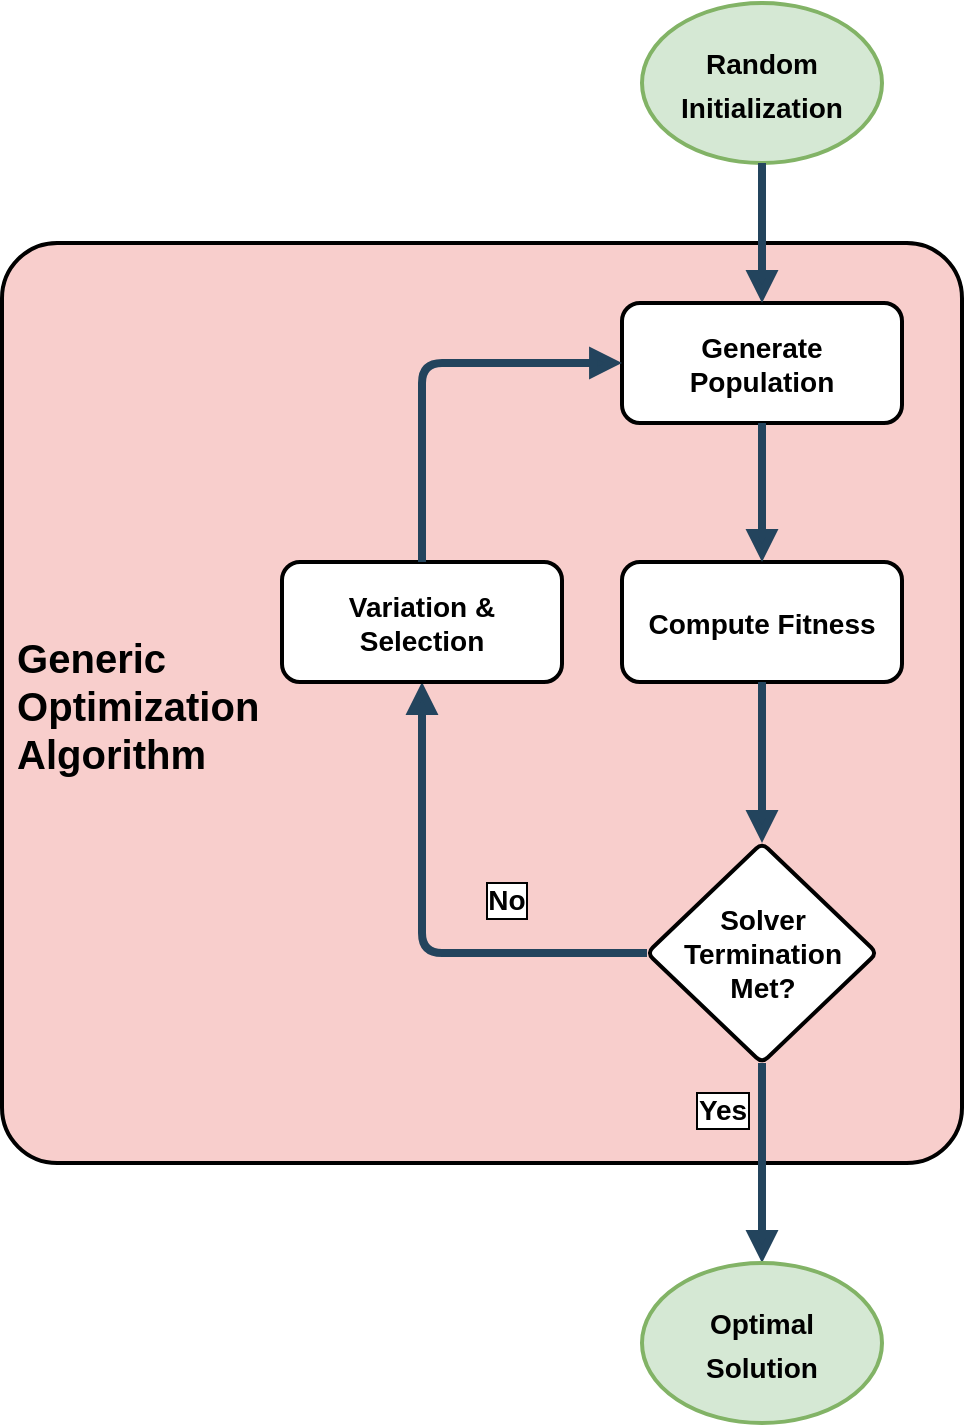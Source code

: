<mxfile version="18.0.5" type="device"><diagram name="Page-1" id="97916047-d0de-89f5-080d-49f4d83e522f"><mxGraphModel dx="834" dy="727" grid="1" gridSize="10" guides="1" tooltips="1" connect="1" arrows="1" fold="1" page="1" pageScale="1.5" pageWidth="1169" pageHeight="827" background="none" math="0" shadow="0"><root><mxCell id="0"/><mxCell id="1" parent="0"/><mxCell id="IJjgB9PuQHOOaG896B0K-77" value="" style="group" parent="1" vertex="1" connectable="0"><mxGeometry x="10" y="0.5" width="480" height="710" as="geometry"/></mxCell><mxCell id="IJjgB9PuQHOOaG896B0K-55" value=" Generic&#10; Optimization&#10; Algorithm" style="rounded=1;fillColor=#F8CECC;strokeColor=default;shadow=0;gradientColor=none;fontStyle=1;fontColor=#000000;fontSize=20;labelBackgroundColor=none;align=left;arcSize=6;strokeWidth=2;container=0;" parent="IJjgB9PuQHOOaG896B0K-77" vertex="1"><mxGeometry y="120" width="480" height="460" as="geometry"/></mxCell><mxCell id="IJjgB9PuQHOOaG896B0K-57" value="Generate&#10;Population" style="rounded=1;fillColor=#FFFFFF;strokeColor=default;shadow=0;gradientColor=none;fontStyle=1;fontColor=#000000;fontSize=14;strokeWidth=2;container=0;" parent="IJjgB9PuQHOOaG896B0K-77" vertex="1"><mxGeometry x="310" y="150" width="140" height="60" as="geometry"/></mxCell><mxCell id="IJjgB9PuQHOOaG896B0K-58" value="Compute Fitness" style="rounded=1;fillColor=#FFFFFF;strokeColor=default;shadow=0;gradientColor=none;fontStyle=1;fontColor=#000000;fontSize=14;strokeWidth=2;container=0;" parent="IJjgB9PuQHOOaG896B0K-77" vertex="1"><mxGeometry x="310" y="279.5" width="140" height="60" as="geometry"/></mxCell><mxCell id="IJjgB9PuQHOOaG896B0K-61" value="" style="edgeStyle=elbowEdgeStyle;elbow=vertical;strokeWidth=4;endArrow=block;endFill=1;fontStyle=1;strokeColor=#23445D;exitX=0.5;exitY=1;exitDx=0;exitDy=0;entryX=0.5;entryY=0;entryDx=0;entryDy=0;" parent="IJjgB9PuQHOOaG896B0K-77" source="IJjgB9PuQHOOaG896B0K-57" target="IJjgB9PuQHOOaG896B0K-58" edge="1"><mxGeometry x="-68" y="145.5" width="100" height="100" as="geometry"><mxPoint x="390" y="220" as="sourcePoint"/><mxPoint x="390" y="250" as="targetPoint"/></mxGeometry></mxCell><mxCell id="IJjgB9PuQHOOaG896B0K-62" value="&lt;b&gt;Solver Termination&lt;br&gt;Met?&lt;br&gt;&lt;/b&gt;" style="rhombus;whiteSpace=wrap;html=1;rounded=1;shadow=0;labelBackgroundColor=none;fontSize=14;fontColor=#000000;strokeColor=default;strokeWidth=2;fillColor=#FFFFFF;arcSize=8;container=0;" parent="IJjgB9PuQHOOaG896B0K-77" vertex="1"><mxGeometry x="322.5" y="420" width="115" height="110" as="geometry"/></mxCell><mxCell id="IJjgB9PuQHOOaG896B0K-63" value="" style="edgeStyle=elbowEdgeStyle;elbow=vertical;strokeWidth=4;endArrow=block;endFill=1;fontStyle=1;strokeColor=#23445D;exitX=0.5;exitY=1;exitDx=0;exitDy=0;entryX=0.5;entryY=0;entryDx=0;entryDy=0;" parent="IJjgB9PuQHOOaG896B0K-77" source="IJjgB9PuQHOOaG896B0K-58" target="IJjgB9PuQHOOaG896B0K-62" edge="1"><mxGeometry x="-58" y="155.5" width="100" height="100" as="geometry"><mxPoint x="390" y="310" as="sourcePoint"/><mxPoint x="390" y="340" as="targetPoint"/></mxGeometry></mxCell><mxCell id="IJjgB9PuQHOOaG896B0K-64" value="" style="edgeStyle=elbowEdgeStyle;elbow=vertical;strokeWidth=4;endArrow=block;endFill=1;fontStyle=1;strokeColor=#23445D;exitX=0;exitY=0.5;exitDx=0;exitDy=0;entryX=0.5;entryY=1;entryDx=0;entryDy=0;" parent="IJjgB9PuQHOOaG896B0K-77" source="IJjgB9PuQHOOaG896B0K-62" target="IJjgB9PuQHOOaG896B0K-71" edge="1"><mxGeometry x="-48" y="165.5" width="100" height="100" as="geometry"><mxPoint x="390" y="400" as="sourcePoint"/><mxPoint x="390" y="430" as="targetPoint"/><Array as="points"><mxPoint x="260" y="475"/></Array></mxGeometry></mxCell><mxCell id="IJjgB9PuQHOOaG896B0K-74" value="&lt;b&gt;No&lt;/b&gt;" style="edgeLabel;html=1;align=center;verticalAlign=middle;resizable=0;points=[];fontSize=14;fontColor=#000000;labelBorderColor=default;container=0;" parent="IJjgB9PuQHOOaG896B0K-64" vertex="1" connectable="0"><mxGeometry relative="1" as="geometry"><mxPoint x="42" y="-15" as="offset"/></mxGeometry></mxCell><mxCell id="IJjgB9PuQHOOaG896B0K-65" value="" style="edgeStyle=elbowEdgeStyle;elbow=vertical;strokeWidth=4;endArrow=block;endFill=1;fontStyle=1;strokeColor=#23445D;exitX=0.5;exitY=1;exitDx=0;exitDy=0;entryX=0.5;entryY=0;entryDx=0;entryDy=0;" parent="IJjgB9PuQHOOaG896B0K-77" source="IJjgB9PuQHOOaG896B0K-62" target="IJjgB9PuQHOOaG896B0K-70" edge="1"><mxGeometry x="-48" y="165.5" width="100" height="100" as="geometry"><mxPoint x="390" y="400" as="sourcePoint"/><mxPoint x="380" y="610" as="targetPoint"/></mxGeometry></mxCell><mxCell id="IJjgB9PuQHOOaG896B0K-76" value="&lt;b&gt;Yes&lt;/b&gt;" style="edgeLabel;html=1;align=center;verticalAlign=middle;resizable=0;points=[];fontSize=14;fontColor=#000000;labelBorderColor=default;" parent="IJjgB9PuQHOOaG896B0K-65" vertex="1" connectable="0"><mxGeometry relative="1" as="geometry"><mxPoint x="-20" y="-27" as="offset"/></mxGeometry></mxCell><mxCell id="IJjgB9PuQHOOaG896B0K-67" value="&lt;font style=&quot;font-size: 14px;&quot;&gt;&lt;b&gt;Random Initialization&lt;br&gt;&lt;/b&gt;&lt;/font&gt;" style="ellipse;whiteSpace=wrap;html=1;rounded=1;shadow=0;labelBackgroundColor=none;fontSize=18;strokeColor=#82b366;strokeWidth=2;fillColor=#d5e8d4;container=0;" parent="IJjgB9PuQHOOaG896B0K-77" vertex="1"><mxGeometry x="320" width="120" height="80" as="geometry"/></mxCell><mxCell id="IJjgB9PuQHOOaG896B0K-69" value="" style="edgeStyle=elbowEdgeStyle;elbow=vertical;strokeWidth=4;endArrow=block;endFill=1;fontStyle=1;strokeColor=#23445D;exitX=0.5;exitY=1;exitDx=0;exitDy=0;entryX=0.5;entryY=0;entryDx=0;entryDy=0;" parent="IJjgB9PuQHOOaG896B0K-77" source="IJjgB9PuQHOOaG896B0K-67" target="IJjgB9PuQHOOaG896B0K-57" edge="1"><mxGeometry x="-68" y="145.5" width="100" height="100" as="geometry"><mxPoint x="390" y="220" as="sourcePoint"/><mxPoint x="380" y="150" as="targetPoint"/></mxGeometry></mxCell><mxCell id="IJjgB9PuQHOOaG896B0K-70" value="&lt;font style=&quot;font-size: 14px;&quot;&gt;&lt;b&gt;Optimal&lt;br&gt;Solution&lt;/b&gt;&lt;/font&gt;" style="ellipse;whiteSpace=wrap;html=1;rounded=1;shadow=0;labelBackgroundColor=none;fontSize=18;strokeColor=#82b366;strokeWidth=2;fillColor=#d5e8d4;container=0;" parent="IJjgB9PuQHOOaG896B0K-77" vertex="1"><mxGeometry x="320" y="630" width="120" height="80" as="geometry"/></mxCell><mxCell id="IJjgB9PuQHOOaG896B0K-71" value="Variation &amp;&#10;Selection" style="rounded=1;fillColor=#FFFFFF;strokeColor=default;shadow=0;gradientColor=none;fontStyle=1;fontColor=#000000;fontSize=14;strokeWidth=2;container=0;" parent="IJjgB9PuQHOOaG896B0K-77" vertex="1"><mxGeometry x="140" y="279.5" width="140" height="60" as="geometry"/></mxCell><mxCell id="IJjgB9PuQHOOaG896B0K-72" value="" style="edgeStyle=elbowEdgeStyle;elbow=vertical;strokeWidth=4;endArrow=block;endFill=1;fontStyle=1;strokeColor=#23445D;exitX=0.5;exitY=0;exitDx=0;exitDy=0;entryX=0;entryY=0.5;entryDx=0;entryDy=0;" parent="IJjgB9PuQHOOaG896B0K-77" source="IJjgB9PuQHOOaG896B0K-71" target="IJjgB9PuQHOOaG896B0K-57" edge="1"><mxGeometry x="-38" y="175.5" width="100" height="100" as="geometry"><mxPoint x="332.5" y="485" as="sourcePoint"/><mxPoint x="210" y="220" as="targetPoint"/><Array as="points"><mxPoint x="250" y="180"/></Array></mxGeometry></mxCell></root></mxGraphModel></diagram></mxfile>